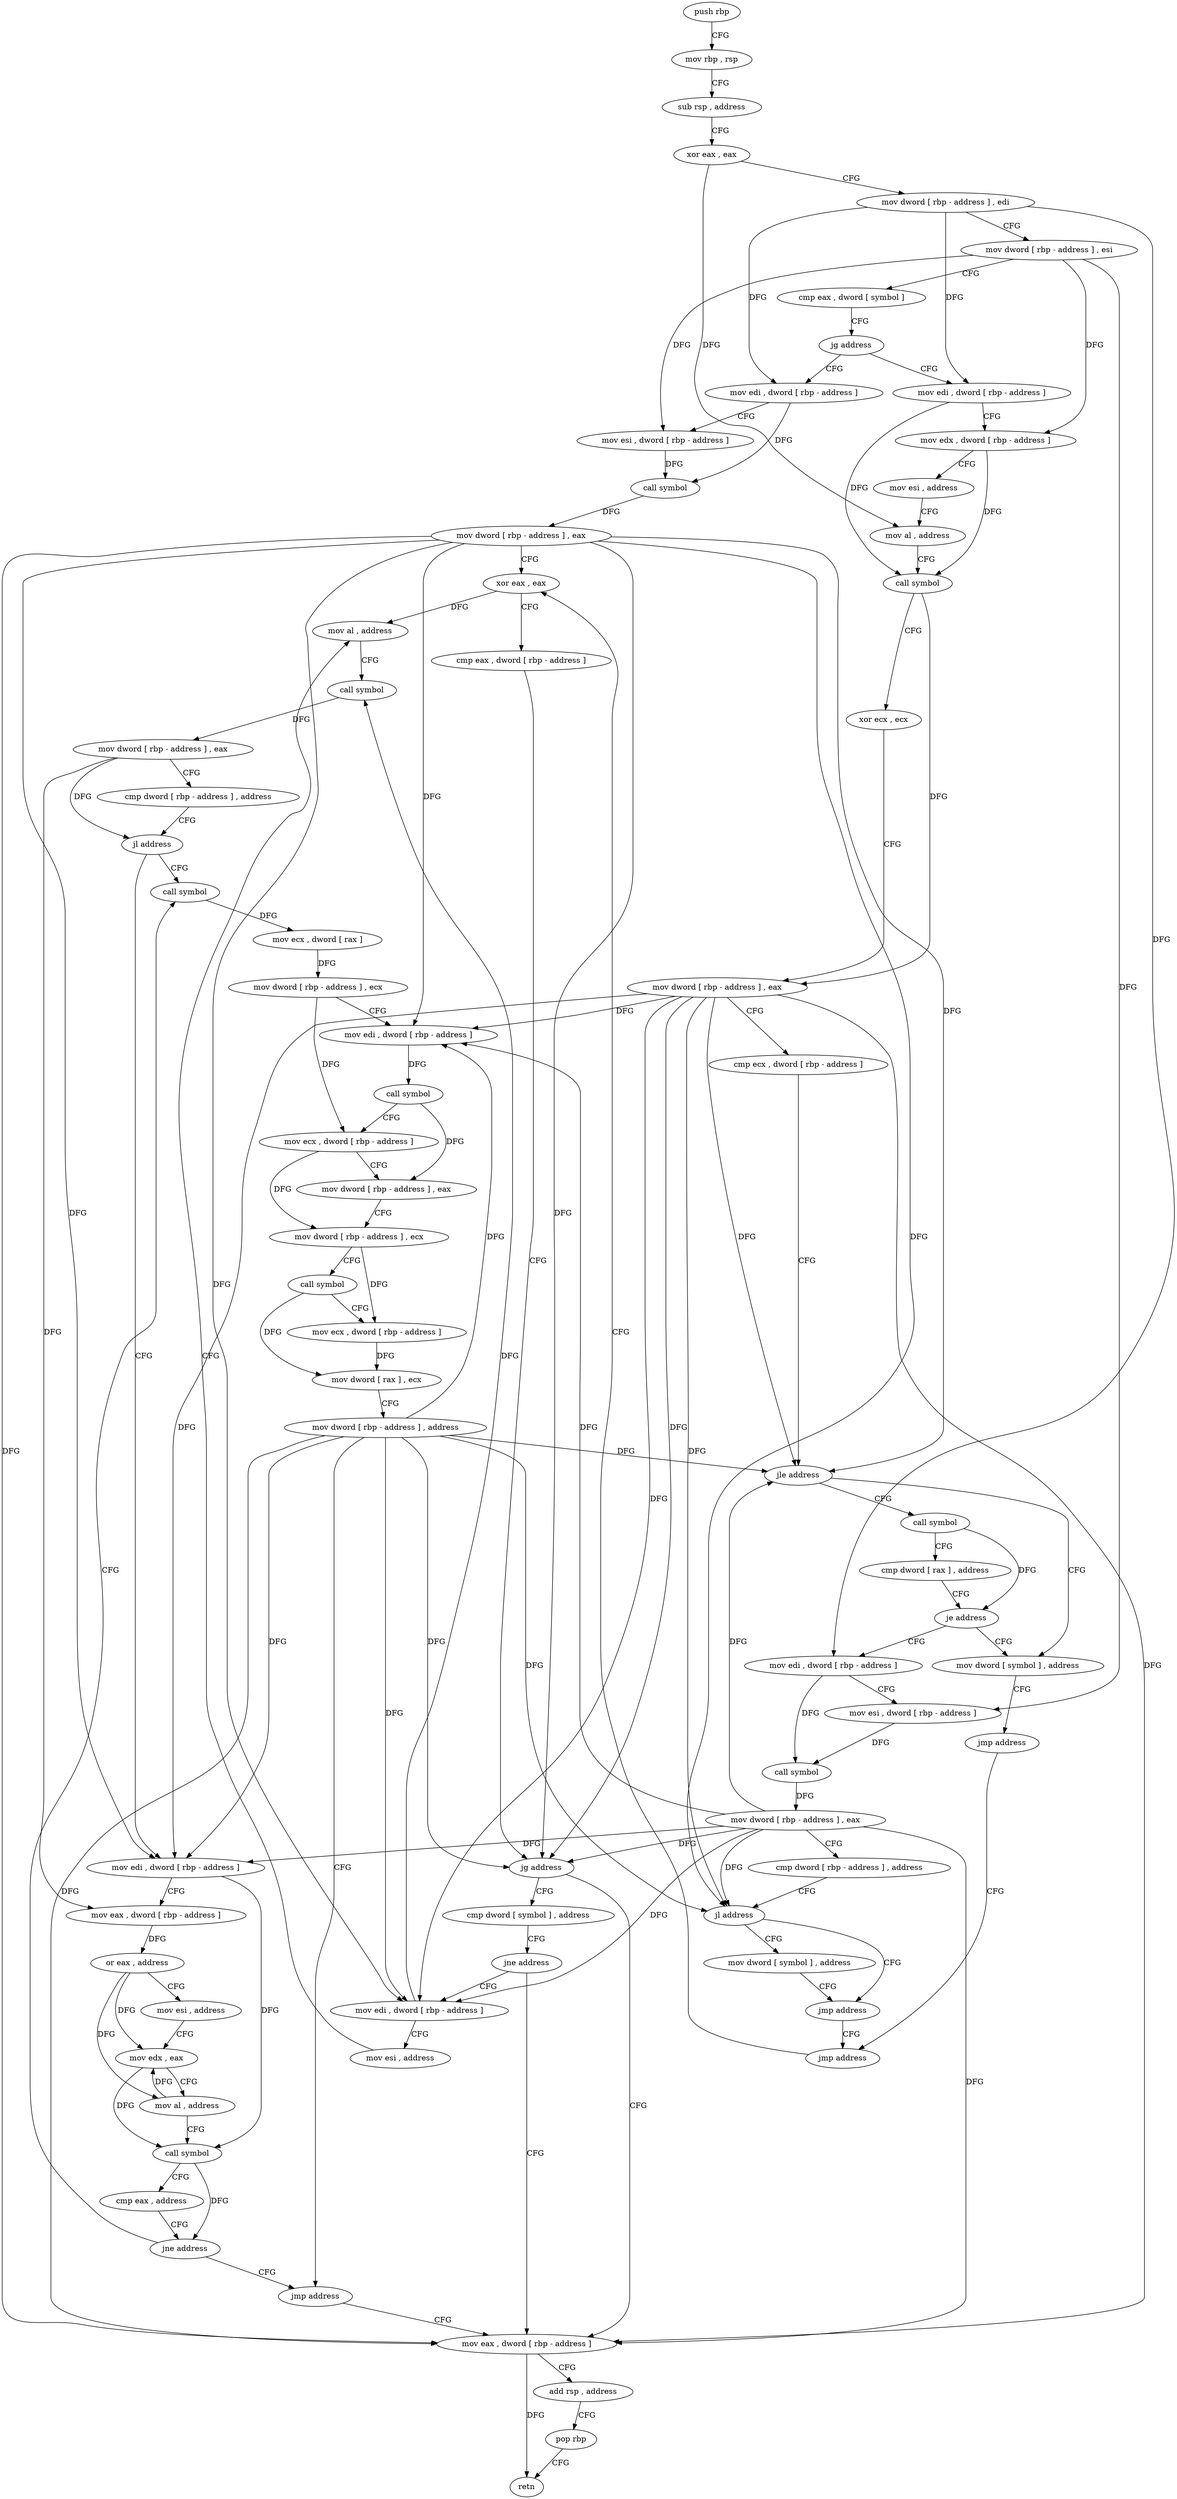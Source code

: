 digraph "func" {
"4281104" [label = "push rbp" ]
"4281105" [label = "mov rbp , rsp" ]
"4281108" [label = "sub rsp , address" ]
"4281112" [label = "xor eax , eax" ]
"4281114" [label = "mov dword [ rbp - address ] , edi" ]
"4281117" [label = "mov dword [ rbp - address ] , esi" ]
"4281120" [label = "cmp eax , dword [ symbol ]" ]
"4281127" [label = "jg address" ]
"4281240" [label = "mov edi , dword [ rbp - address ]" ]
"4281133" [label = "mov edi , dword [ rbp - address ]" ]
"4281243" [label = "mov esi , dword [ rbp - address ]" ]
"4281246" [label = "call symbol" ]
"4281251" [label = "mov dword [ rbp - address ] , eax" ]
"4281254" [label = "xor eax , eax" ]
"4281136" [label = "mov edx , dword [ rbp - address ]" ]
"4281139" [label = "mov esi , address" ]
"4281144" [label = "mov al , address" ]
"4281146" [label = "call symbol" ]
"4281151" [label = "xor ecx , ecx" ]
"4281153" [label = "mov dword [ rbp - address ] , eax" ]
"4281156" [label = "cmp ecx , dword [ rbp - address ]" ]
"4281159" [label = "jle address" ]
"4281179" [label = "mov dword [ symbol ] , address" ]
"4281165" [label = "call symbol" ]
"4281388" [label = "mov eax , dword [ rbp - address ]" ]
"4281391" [label = "add rsp , address" ]
"4281395" [label = "pop rbp" ]
"4281396" [label = "retn" ]
"4281265" [label = "cmp dword [ symbol ] , address" ]
"4281273" [label = "jne address" ]
"4281279" [label = "mov edi , dword [ rbp - address ]" ]
"4281190" [label = "jmp address" ]
"4281235" [label = "jmp address" ]
"4281170" [label = "cmp dword [ rax ] , address" ]
"4281173" [label = "je address" ]
"4281195" [label = "mov edi , dword [ rbp - address ]" ]
"4281282" [label = "mov esi , address" ]
"4281287" [label = "mov al , address" ]
"4281289" [label = "call symbol" ]
"4281294" [label = "mov dword [ rbp - address ] , eax" ]
"4281297" [label = "cmp dword [ rbp - address ] , address" ]
"4281301" [label = "jl address" ]
"4281339" [label = "call symbol" ]
"4281307" [label = "mov edi , dword [ rbp - address ]" ]
"4281198" [label = "mov esi , dword [ rbp - address ]" ]
"4281201" [label = "call symbol" ]
"4281206" [label = "mov dword [ rbp - address ] , eax" ]
"4281209" [label = "cmp dword [ rbp - address ] , address" ]
"4281213" [label = "jl address" ]
"4281230" [label = "jmp address" ]
"4281219" [label = "mov dword [ symbol ] , address" ]
"4281344" [label = "mov ecx , dword [ rax ]" ]
"4281346" [label = "mov dword [ rbp - address ] , ecx" ]
"4281349" [label = "mov edi , dword [ rbp - address ]" ]
"4281352" [label = "call symbol" ]
"4281357" [label = "mov ecx , dword [ rbp - address ]" ]
"4281360" [label = "mov dword [ rbp - address ] , eax" ]
"4281363" [label = "mov dword [ rbp - address ] , ecx" ]
"4281366" [label = "call symbol" ]
"4281371" [label = "mov ecx , dword [ rbp - address ]" ]
"4281374" [label = "mov dword [ rax ] , ecx" ]
"4281376" [label = "mov dword [ rbp - address ] , address" ]
"4281383" [label = "jmp address" ]
"4281310" [label = "mov eax , dword [ rbp - address ]" ]
"4281313" [label = "or eax , address" ]
"4281316" [label = "mov esi , address" ]
"4281321" [label = "mov edx , eax" ]
"4281323" [label = "mov al , address" ]
"4281325" [label = "call symbol" ]
"4281330" [label = "cmp eax , address" ]
"4281333" [label = "jne address" ]
"4281256" [label = "cmp eax , dword [ rbp - address ]" ]
"4281259" [label = "jg address" ]
"4281104" -> "4281105" [ label = "CFG" ]
"4281105" -> "4281108" [ label = "CFG" ]
"4281108" -> "4281112" [ label = "CFG" ]
"4281112" -> "4281114" [ label = "CFG" ]
"4281112" -> "4281144" [ label = "DFG" ]
"4281114" -> "4281117" [ label = "CFG" ]
"4281114" -> "4281240" [ label = "DFG" ]
"4281114" -> "4281133" [ label = "DFG" ]
"4281114" -> "4281195" [ label = "DFG" ]
"4281117" -> "4281120" [ label = "CFG" ]
"4281117" -> "4281243" [ label = "DFG" ]
"4281117" -> "4281136" [ label = "DFG" ]
"4281117" -> "4281198" [ label = "DFG" ]
"4281120" -> "4281127" [ label = "CFG" ]
"4281127" -> "4281240" [ label = "CFG" ]
"4281127" -> "4281133" [ label = "CFG" ]
"4281240" -> "4281243" [ label = "CFG" ]
"4281240" -> "4281246" [ label = "DFG" ]
"4281133" -> "4281136" [ label = "CFG" ]
"4281133" -> "4281146" [ label = "DFG" ]
"4281243" -> "4281246" [ label = "DFG" ]
"4281246" -> "4281251" [ label = "DFG" ]
"4281251" -> "4281254" [ label = "CFG" ]
"4281251" -> "4281159" [ label = "DFG" ]
"4281251" -> "4281259" [ label = "DFG" ]
"4281251" -> "4281388" [ label = "DFG" ]
"4281251" -> "4281213" [ label = "DFG" ]
"4281251" -> "4281279" [ label = "DFG" ]
"4281251" -> "4281349" [ label = "DFG" ]
"4281251" -> "4281307" [ label = "DFG" ]
"4281254" -> "4281256" [ label = "CFG" ]
"4281254" -> "4281287" [ label = "DFG" ]
"4281136" -> "4281139" [ label = "CFG" ]
"4281136" -> "4281146" [ label = "DFG" ]
"4281139" -> "4281144" [ label = "CFG" ]
"4281144" -> "4281146" [ label = "CFG" ]
"4281146" -> "4281151" [ label = "CFG" ]
"4281146" -> "4281153" [ label = "DFG" ]
"4281151" -> "4281153" [ label = "CFG" ]
"4281153" -> "4281156" [ label = "CFG" ]
"4281153" -> "4281159" [ label = "DFG" ]
"4281153" -> "4281259" [ label = "DFG" ]
"4281153" -> "4281388" [ label = "DFG" ]
"4281153" -> "4281213" [ label = "DFG" ]
"4281153" -> "4281279" [ label = "DFG" ]
"4281153" -> "4281349" [ label = "DFG" ]
"4281153" -> "4281307" [ label = "DFG" ]
"4281156" -> "4281159" [ label = "CFG" ]
"4281159" -> "4281179" [ label = "CFG" ]
"4281159" -> "4281165" [ label = "CFG" ]
"4281179" -> "4281190" [ label = "CFG" ]
"4281165" -> "4281170" [ label = "CFG" ]
"4281165" -> "4281173" [ label = "DFG" ]
"4281388" -> "4281391" [ label = "CFG" ]
"4281388" -> "4281396" [ label = "DFG" ]
"4281391" -> "4281395" [ label = "CFG" ]
"4281395" -> "4281396" [ label = "CFG" ]
"4281265" -> "4281273" [ label = "CFG" ]
"4281273" -> "4281388" [ label = "CFG" ]
"4281273" -> "4281279" [ label = "CFG" ]
"4281279" -> "4281282" [ label = "CFG" ]
"4281279" -> "4281289" [ label = "DFG" ]
"4281190" -> "4281235" [ label = "CFG" ]
"4281235" -> "4281254" [ label = "CFG" ]
"4281170" -> "4281173" [ label = "CFG" ]
"4281173" -> "4281195" [ label = "CFG" ]
"4281173" -> "4281179" [ label = "CFG" ]
"4281195" -> "4281198" [ label = "CFG" ]
"4281195" -> "4281201" [ label = "DFG" ]
"4281282" -> "4281287" [ label = "CFG" ]
"4281287" -> "4281289" [ label = "CFG" ]
"4281289" -> "4281294" [ label = "DFG" ]
"4281294" -> "4281297" [ label = "CFG" ]
"4281294" -> "4281301" [ label = "DFG" ]
"4281294" -> "4281310" [ label = "DFG" ]
"4281297" -> "4281301" [ label = "CFG" ]
"4281301" -> "4281339" [ label = "CFG" ]
"4281301" -> "4281307" [ label = "CFG" ]
"4281339" -> "4281344" [ label = "DFG" ]
"4281307" -> "4281310" [ label = "CFG" ]
"4281307" -> "4281325" [ label = "DFG" ]
"4281198" -> "4281201" [ label = "DFG" ]
"4281201" -> "4281206" [ label = "DFG" ]
"4281206" -> "4281209" [ label = "CFG" ]
"4281206" -> "4281159" [ label = "DFG" ]
"4281206" -> "4281259" [ label = "DFG" ]
"4281206" -> "4281388" [ label = "DFG" ]
"4281206" -> "4281213" [ label = "DFG" ]
"4281206" -> "4281279" [ label = "DFG" ]
"4281206" -> "4281349" [ label = "DFG" ]
"4281206" -> "4281307" [ label = "DFG" ]
"4281209" -> "4281213" [ label = "CFG" ]
"4281213" -> "4281230" [ label = "CFG" ]
"4281213" -> "4281219" [ label = "CFG" ]
"4281230" -> "4281235" [ label = "CFG" ]
"4281219" -> "4281230" [ label = "CFG" ]
"4281344" -> "4281346" [ label = "DFG" ]
"4281346" -> "4281349" [ label = "CFG" ]
"4281346" -> "4281357" [ label = "DFG" ]
"4281349" -> "4281352" [ label = "DFG" ]
"4281352" -> "4281357" [ label = "CFG" ]
"4281352" -> "4281360" [ label = "DFG" ]
"4281357" -> "4281360" [ label = "CFG" ]
"4281357" -> "4281363" [ label = "DFG" ]
"4281360" -> "4281363" [ label = "CFG" ]
"4281363" -> "4281366" [ label = "CFG" ]
"4281363" -> "4281371" [ label = "DFG" ]
"4281366" -> "4281371" [ label = "CFG" ]
"4281366" -> "4281374" [ label = "DFG" ]
"4281371" -> "4281374" [ label = "DFG" ]
"4281374" -> "4281376" [ label = "CFG" ]
"4281376" -> "4281383" [ label = "CFG" ]
"4281376" -> "4281159" [ label = "DFG" ]
"4281376" -> "4281259" [ label = "DFG" ]
"4281376" -> "4281388" [ label = "DFG" ]
"4281376" -> "4281213" [ label = "DFG" ]
"4281376" -> "4281279" [ label = "DFG" ]
"4281376" -> "4281349" [ label = "DFG" ]
"4281376" -> "4281307" [ label = "DFG" ]
"4281383" -> "4281388" [ label = "CFG" ]
"4281310" -> "4281313" [ label = "DFG" ]
"4281313" -> "4281316" [ label = "CFG" ]
"4281313" -> "4281321" [ label = "DFG" ]
"4281313" -> "4281323" [ label = "DFG" ]
"4281316" -> "4281321" [ label = "CFG" ]
"4281321" -> "4281323" [ label = "CFG" ]
"4281321" -> "4281325" [ label = "DFG" ]
"4281323" -> "4281325" [ label = "CFG" ]
"4281323" -> "4281321" [ label = "DFG" ]
"4281325" -> "4281330" [ label = "CFG" ]
"4281325" -> "4281333" [ label = "DFG" ]
"4281330" -> "4281333" [ label = "CFG" ]
"4281333" -> "4281383" [ label = "CFG" ]
"4281333" -> "4281339" [ label = "CFG" ]
"4281256" -> "4281259" [ label = "CFG" ]
"4281259" -> "4281388" [ label = "CFG" ]
"4281259" -> "4281265" [ label = "CFG" ]
}
